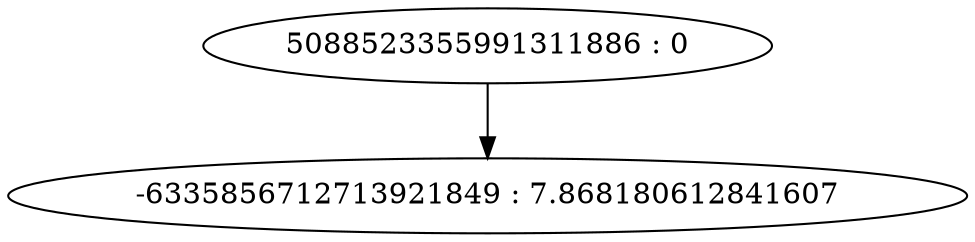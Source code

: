 digraph "plots/tree_40.dot" {
	0 [label="5088523355991311886 : 0"]
	1 [label="-6335856712713921849 : 7.868180612841607"]
	0 -> 1
}
